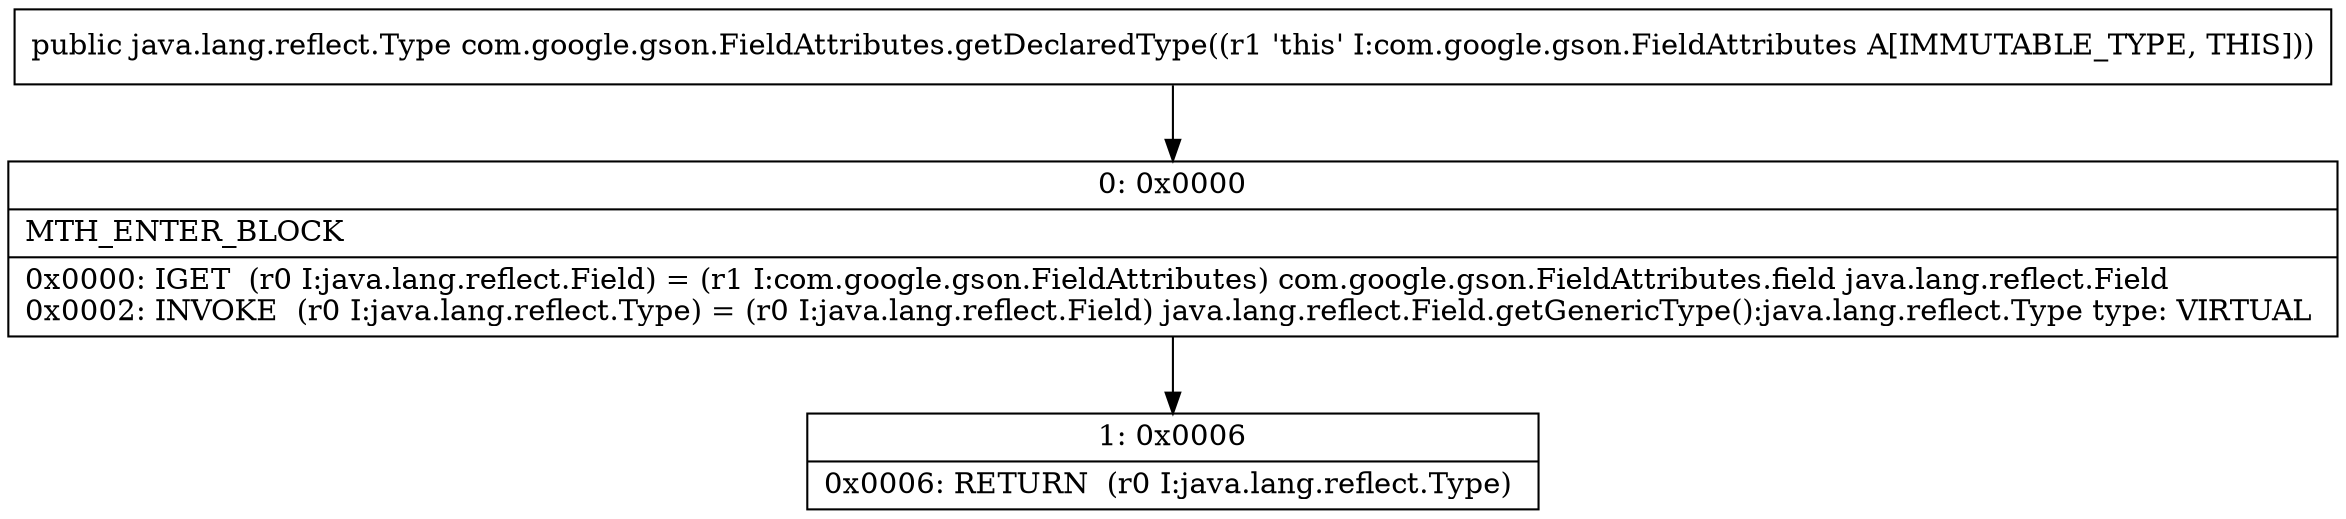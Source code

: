 digraph "CFG forcom.google.gson.FieldAttributes.getDeclaredType()Ljava\/lang\/reflect\/Type;" {
Node_0 [shape=record,label="{0\:\ 0x0000|MTH_ENTER_BLOCK\l|0x0000: IGET  (r0 I:java.lang.reflect.Field) = (r1 I:com.google.gson.FieldAttributes) com.google.gson.FieldAttributes.field java.lang.reflect.Field \l0x0002: INVOKE  (r0 I:java.lang.reflect.Type) = (r0 I:java.lang.reflect.Field) java.lang.reflect.Field.getGenericType():java.lang.reflect.Type type: VIRTUAL \l}"];
Node_1 [shape=record,label="{1\:\ 0x0006|0x0006: RETURN  (r0 I:java.lang.reflect.Type) \l}"];
MethodNode[shape=record,label="{public java.lang.reflect.Type com.google.gson.FieldAttributes.getDeclaredType((r1 'this' I:com.google.gson.FieldAttributes A[IMMUTABLE_TYPE, THIS])) }"];
MethodNode -> Node_0;
Node_0 -> Node_1;
}

